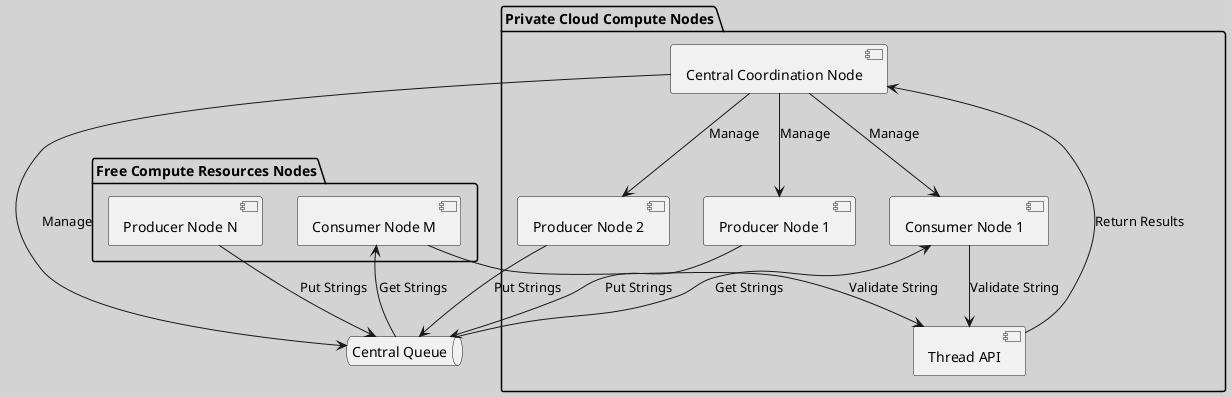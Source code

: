 @startuml
skinparam backgroundColor #D3D3D3

package "Private Cloud Compute Nodes" {
    [Central Coordination Node] as Coordinator
    [Producer Node 1] as PrivateProducer1
    [Producer Node 2] as PrivateProducer2
    [Consumer Node 1] as PrivateConsumer1
    [Thread API] as API
}

package "Free Compute Resources Nodes" {
    [Producer Node N] as FreeProducerN
    [Consumer Node M] as FreeConsumerM
}
    
queue "Central Queue" as Queue
    
Coordinator --> PrivateProducer1 : Manage
Coordinator --> PrivateProducer2 : Manage
Coordinator --> PrivateConsumer1 : Manage
Coordinator --> Queue : Manage
    
PrivateProducer1 --> Queue : Put Strings
PrivateProducer2 --> Queue : Put Strings
FreeProducerN --> Queue : Put Strings

Queue --> PrivateConsumer1 : Get Strings
Queue --> FreeConsumerM : Get Strings

PrivateConsumer1 --> API : Validate String
FreeConsumerM --> API : Validate String

API --> Coordinator : Return Results

@enduml
